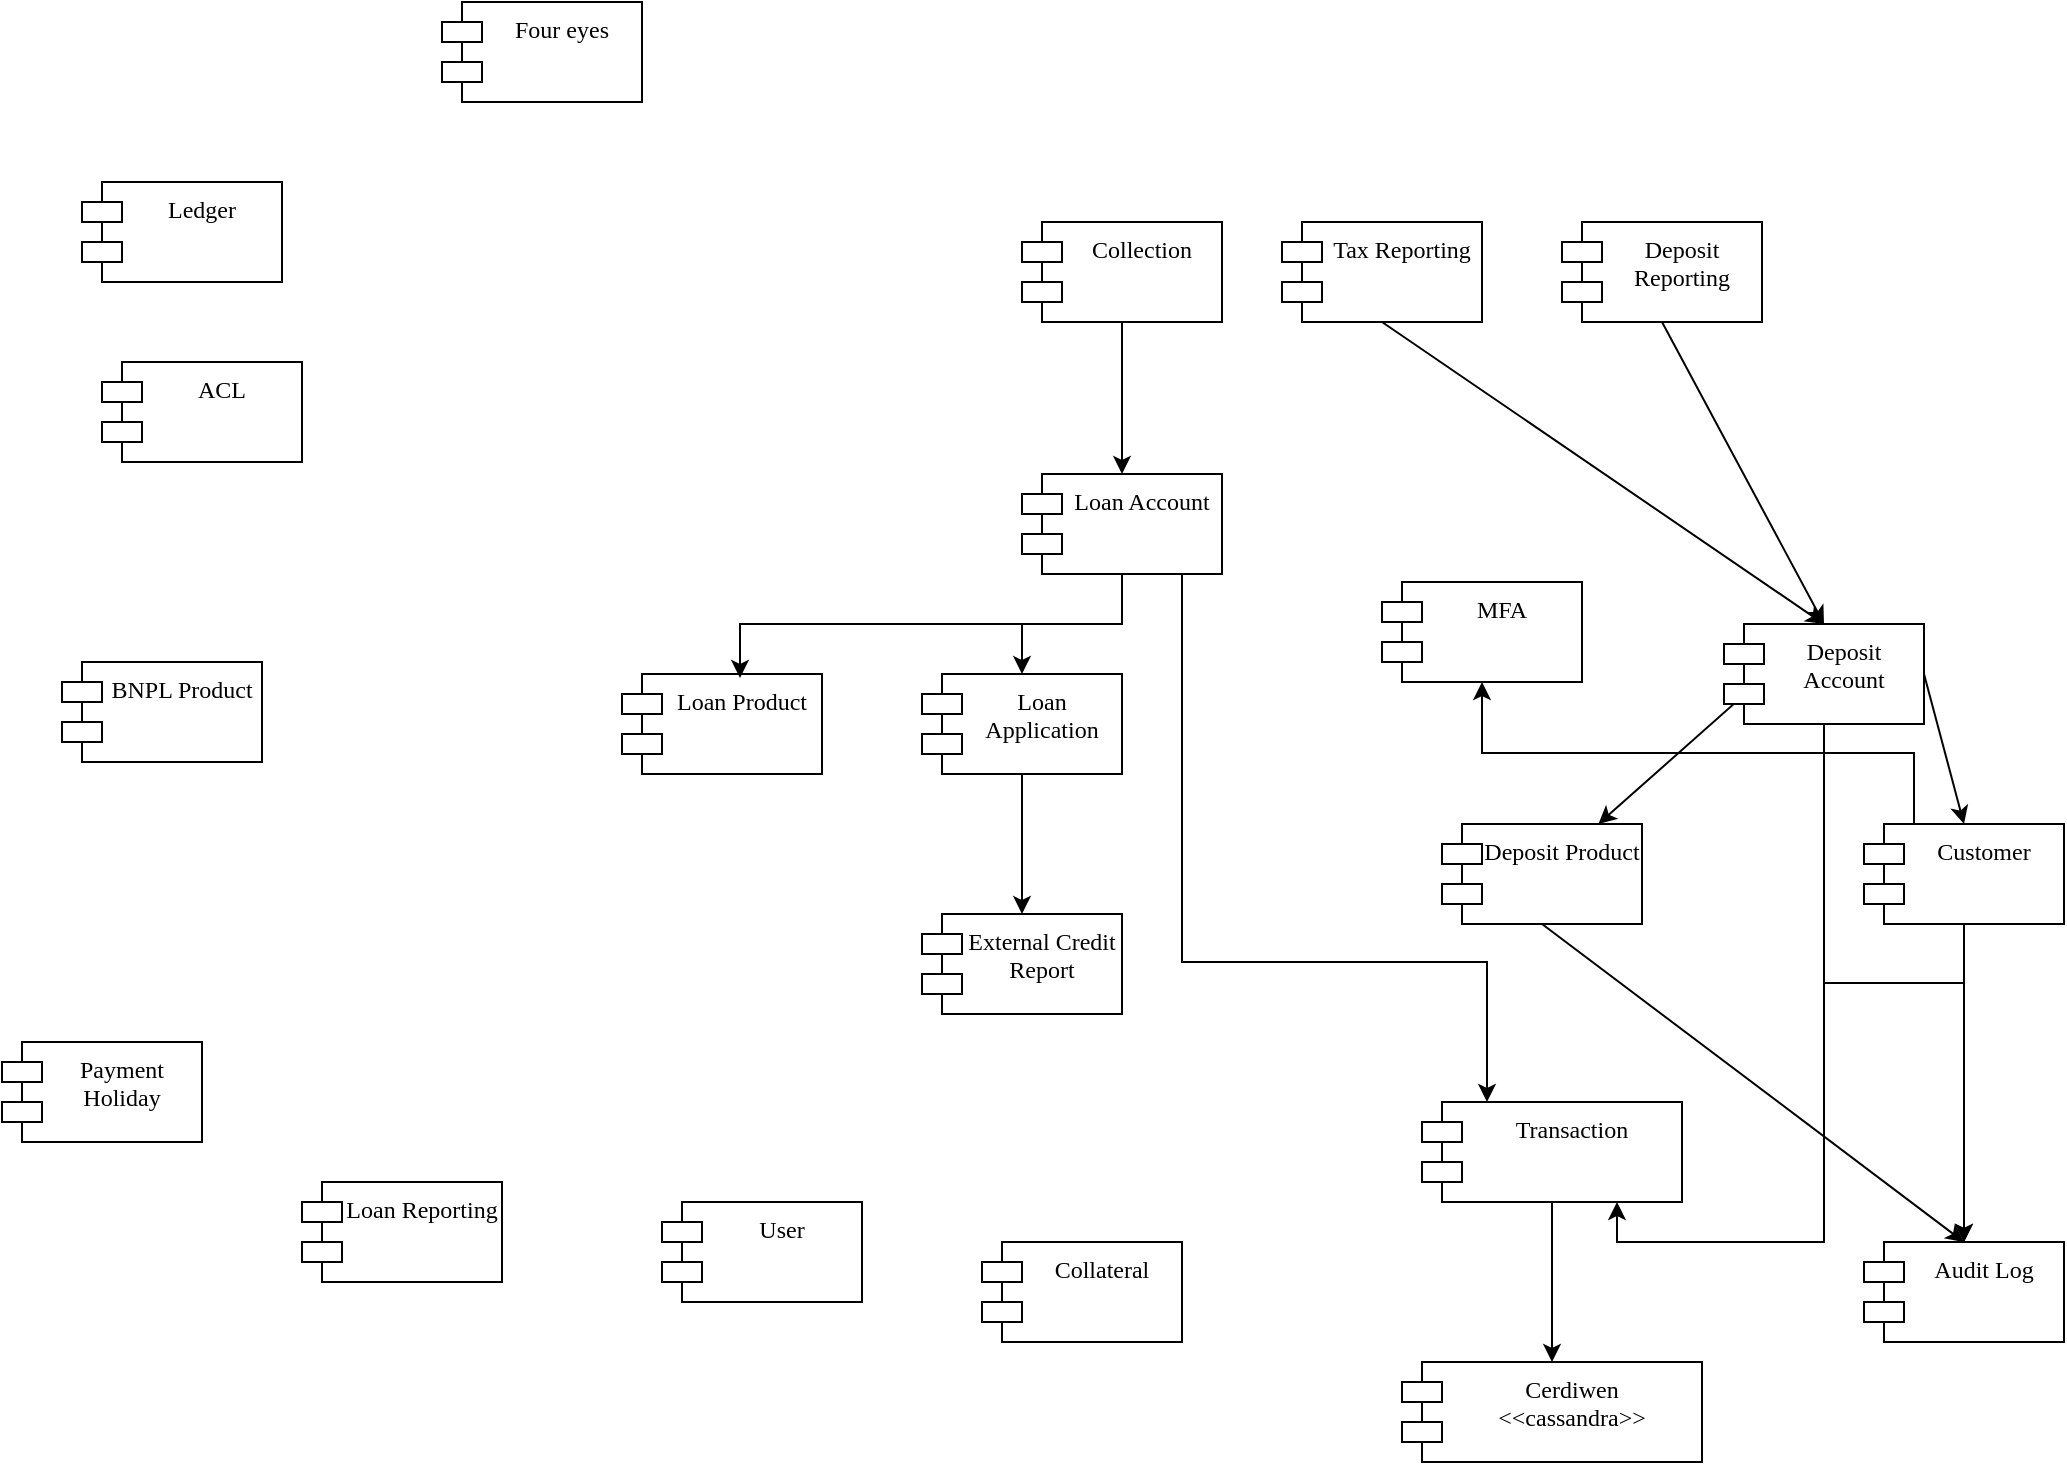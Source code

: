 <mxfile version="25.0.3">
  <diagram name="Page-1" id="K9l52iJG-UOg3sCqxvqn">
    <mxGraphModel dx="1260" dy="836" grid="1" gridSize="10" guides="1" tooltips="1" connect="1" arrows="1" fold="1" page="1" pageScale="1" pageWidth="1169" pageHeight="827" math="0" shadow="0">
      <root>
        <mxCell id="0" />
        <mxCell id="1" parent="0" />
        <mxCell id="1oHQWLkUvS5H4WYnGpmm-22" style="edgeStyle=orthogonalEdgeStyle;rounded=0;orthogonalLoop=1;jettySize=auto;html=1;exitX=0.5;exitY=1;exitDx=0;exitDy=0;entryX=0.5;entryY=0;entryDx=0;entryDy=0;noEdgeStyle=1;" edge="1" parent="1" source="C_nmWoKS890w6f45vqdA-1" target="C_nmWoKS890w6f45vqdA-5">
          <mxGeometry relative="1" as="geometry" />
        </mxCell>
        <mxCell id="C_nmWoKS890w6f45vqdA-1" value="Deposit Product" style="shape=module;align=left;spacingLeft=20;align=center;verticalAlign=top;whiteSpace=wrap;html=1;fontFamily=Anonymous Pro;fontSource=https%3A%2F%2Ffonts.googleapis.com%2Fcss%3Ffamily%3DAnonymous%2BPro;" parent="1" vertex="1">
          <mxGeometry x="810" y="441" width="100" height="50" as="geometry" />
        </mxCell>
        <mxCell id="C_nmWoKS890w6f45vqdA-2" value="Cerdiwen&lt;div&gt;&amp;lt;&amp;lt;cassandra&amp;gt;&amp;gt;&lt;/div&gt;" style="shape=module;align=left;spacingLeft=20;align=center;verticalAlign=top;whiteSpace=wrap;html=1;fontFamily=Anonymous Pro;fontSource=https%3A%2F%2Ffonts.googleapis.com%2Fcss%3Ffamily%3DAnonymous%2BPro;" parent="1" vertex="1">
          <mxGeometry x="790" y="710" width="150" height="50" as="geometry" />
        </mxCell>
        <mxCell id="1oHQWLkUvS5H4WYnGpmm-20" style="edgeStyle=orthogonalEdgeStyle;rounded=0;orthogonalLoop=1;jettySize=auto;html=1;exitX=0.5;exitY=0;exitDx=0;exitDy=0;noEdgeStyle=1;" edge="1" parent="1" source="C_nmWoKS890w6f45vqdA-3" target="C_nmWoKS890w6f45vqdA-1">
          <mxGeometry relative="1" as="geometry" />
        </mxCell>
        <mxCell id="1oHQWLkUvS5H4WYnGpmm-23" style="edgeStyle=orthogonalEdgeStyle;rounded=0;orthogonalLoop=1;jettySize=auto;html=1;exitX=0.5;exitY=1;exitDx=0;exitDy=0;entryX=0.5;entryY=0;entryDx=0;entryDy=0;" edge="1" parent="1" source="C_nmWoKS890w6f45vqdA-3" target="C_nmWoKS890w6f45vqdA-5">
          <mxGeometry relative="1" as="geometry">
            <mxPoint x="980" y="630" as="targetPoint" />
          </mxGeometry>
        </mxCell>
        <mxCell id="1oHQWLkUvS5H4WYnGpmm-25" style="edgeStyle=orthogonalEdgeStyle;rounded=0;orthogonalLoop=1;jettySize=auto;html=1;exitX=0.5;exitY=1;exitDx=0;exitDy=0;entryX=0.75;entryY=1;entryDx=0;entryDy=0;" edge="1" parent="1" source="C_nmWoKS890w6f45vqdA-3" target="C_nmWoKS890w6f45vqdA-4">
          <mxGeometry relative="1" as="geometry" />
        </mxCell>
        <mxCell id="C_nmWoKS890w6f45vqdA-3" value="Deposit Account" style="shape=module;align=left;spacingLeft=20;align=center;verticalAlign=top;whiteSpace=wrap;html=1;fontFamily=Anonymous Pro;fontSource=https%3A%2F%2Ffonts.googleapis.com%2Fcss%3Ffamily%3DAnonymous%2BPro;" parent="1" vertex="1">
          <mxGeometry x="951" y="341" width="100" height="50" as="geometry" />
        </mxCell>
        <mxCell id="1oHQWLkUvS5H4WYnGpmm-26" style="edgeStyle=orthogonalEdgeStyle;rounded=0;orthogonalLoop=1;jettySize=auto;html=1;exitX=0.5;exitY=1;exitDx=0;exitDy=0;entryX=0.5;entryY=0;entryDx=0;entryDy=0;" edge="1" parent="1" source="C_nmWoKS890w6f45vqdA-4" target="C_nmWoKS890w6f45vqdA-2">
          <mxGeometry relative="1" as="geometry" />
        </mxCell>
        <mxCell id="C_nmWoKS890w6f45vqdA-4" value="Transaction" style="shape=module;align=left;spacingLeft=20;align=center;verticalAlign=top;whiteSpace=wrap;html=1;fontFamily=Anonymous Pro;fontSource=https%3A%2F%2Ffonts.googleapis.com%2Fcss%3Ffamily%3DAnonymous%2BPro;" parent="1" vertex="1">
          <mxGeometry x="800" y="580" width="130" height="50" as="geometry" />
        </mxCell>
        <mxCell id="C_nmWoKS890w6f45vqdA-5" value="Audit Log" style="shape=module;align=left;spacingLeft=20;align=center;verticalAlign=top;whiteSpace=wrap;html=1;fontFamily=Anonymous Pro;fontSource=https%3A%2F%2Ffonts.googleapis.com%2Fcss%3Ffamily%3DAnonymous%2BPro;" parent="1" vertex="1">
          <mxGeometry x="1021" y="650" width="100" height="50" as="geometry" />
        </mxCell>
        <mxCell id="1oHQWLkUvS5H4WYnGpmm-1" value="BNPL Product" style="shape=module;align=left;spacingLeft=20;align=center;verticalAlign=top;whiteSpace=wrap;html=1;fontFamily=Anonymous Pro;fontSource=https%3A%2F%2Ffonts.googleapis.com%2Fcss%3Ffamily%3DAnonymous%2BPro;" vertex="1" parent="1">
          <mxGeometry x="120" y="360" width="100" height="50" as="geometry" />
        </mxCell>
        <mxCell id="1oHQWLkUvS5H4WYnGpmm-2" value="Loan Product" style="shape=module;align=left;spacingLeft=20;align=center;verticalAlign=top;whiteSpace=wrap;html=1;fontFamily=Anonymous Pro;fontSource=https%3A%2F%2Ffonts.googleapis.com%2Fcss%3Ffamily%3DAnonymous%2BPro;" vertex="1" parent="1">
          <mxGeometry x="400" y="366" width="100" height="50" as="geometry" />
        </mxCell>
        <mxCell id="1oHQWLkUvS5H4WYnGpmm-18" style="edgeStyle=orthogonalEdgeStyle;rounded=0;orthogonalLoop=1;jettySize=auto;html=1;exitX=0.5;exitY=1;exitDx=0;exitDy=0;noEdgeStyle=1;entryX=0.5;entryY=0;entryDx=0;entryDy=0;" edge="1" parent="1" source="1oHQWLkUvS5H4WYnGpmm-3" target="C_nmWoKS890w6f45vqdA-3">
          <mxGeometry relative="1" as="geometry" />
        </mxCell>
        <mxCell id="1oHQWLkUvS5H4WYnGpmm-3" value="Deposit Reporting" style="shape=module;align=left;spacingLeft=20;align=center;verticalAlign=top;whiteSpace=wrap;html=1;fontFamily=Anonymous Pro;fontSource=https%3A%2F%2Ffonts.googleapis.com%2Fcss%3Ffamily%3DAnonymous%2BPro;" vertex="1" parent="1">
          <mxGeometry x="870" y="140" width="100" height="50" as="geometry" />
        </mxCell>
        <mxCell id="1oHQWLkUvS5H4WYnGpmm-4" value="Ledger" style="shape=module;align=left;spacingLeft=20;align=center;verticalAlign=top;whiteSpace=wrap;html=1;fontFamily=Anonymous Pro;fontSource=https%3A%2F%2Ffonts.googleapis.com%2Fcss%3Ffamily%3DAnonymous%2BPro;" vertex="1" parent="1">
          <mxGeometry x="130" y="120" width="100" height="50" as="geometry" />
        </mxCell>
        <mxCell id="1oHQWLkUvS5H4WYnGpmm-5" value="Payment Holiday" style="shape=module;align=left;spacingLeft=20;align=center;verticalAlign=top;whiteSpace=wrap;html=1;fontFamily=Anonymous Pro;fontSource=https%3A%2F%2Ffonts.googleapis.com%2Fcss%3Ffamily%3DAnonymous%2BPro;" vertex="1" parent="1">
          <mxGeometry x="90" y="550" width="100" height="50" as="geometry" />
        </mxCell>
        <mxCell id="1oHQWLkUvS5H4WYnGpmm-33" style="edgeStyle=orthogonalEdgeStyle;rounded=0;orthogonalLoop=1;jettySize=auto;html=1;exitX=0.5;exitY=1;exitDx=0;exitDy=0;entryX=0.5;entryY=0;entryDx=0;entryDy=0;" edge="1" parent="1" source="1oHQWLkUvS5H4WYnGpmm-6" target="1oHQWLkUvS5H4WYnGpmm-29">
          <mxGeometry relative="1" as="geometry" />
        </mxCell>
        <mxCell id="1oHQWLkUvS5H4WYnGpmm-6" value="Collection" style="shape=module;align=left;spacingLeft=20;align=center;verticalAlign=top;whiteSpace=wrap;html=1;fontFamily=Anonymous Pro;fontSource=https%3A%2F%2Ffonts.googleapis.com%2Fcss%3Ffamily%3DAnonymous%2BPro;" vertex="1" parent="1">
          <mxGeometry x="600" y="140" width="100" height="50" as="geometry" />
        </mxCell>
        <mxCell id="1oHQWLkUvS5H4WYnGpmm-7" value="External Credit Report" style="shape=module;align=left;spacingLeft=20;align=center;verticalAlign=top;whiteSpace=wrap;html=1;fontFamily=Anonymous Pro;fontSource=https%3A%2F%2Ffonts.googleapis.com%2Fcss%3Ffamily%3DAnonymous%2BPro;" vertex="1" parent="1">
          <mxGeometry x="550" y="486" width="100" height="50" as="geometry" />
        </mxCell>
        <mxCell id="1oHQWLkUvS5H4WYnGpmm-8" value="Loan Reporting" style="shape=module;align=left;spacingLeft=20;align=center;verticalAlign=top;whiteSpace=wrap;html=1;fontFamily=Anonymous Pro;fontSource=https%3A%2F%2Ffonts.googleapis.com%2Fcss%3Ffamily%3DAnonymous%2BPro;" vertex="1" parent="1">
          <mxGeometry x="240" y="620" width="100" height="50" as="geometry" />
        </mxCell>
        <mxCell id="1oHQWLkUvS5H4WYnGpmm-19" style="edgeStyle=orthogonalEdgeStyle;rounded=0;orthogonalLoop=1;jettySize=auto;html=1;exitX=0.5;exitY=1;exitDx=0;exitDy=0;entryX=0.5;entryY=0;entryDx=0;entryDy=0;noEdgeStyle=1;" edge="1" parent="1" source="1oHQWLkUvS5H4WYnGpmm-9" target="C_nmWoKS890w6f45vqdA-3">
          <mxGeometry relative="1" as="geometry" />
        </mxCell>
        <mxCell id="1oHQWLkUvS5H4WYnGpmm-9" value="Tax Reporting" style="shape=module;align=left;spacingLeft=20;align=center;verticalAlign=top;whiteSpace=wrap;html=1;fontFamily=Anonymous Pro;fontSource=https%3A%2F%2Ffonts.googleapis.com%2Fcss%3Ffamily%3DAnonymous%2BPro;" vertex="1" parent="1">
          <mxGeometry x="730" y="140" width="100" height="50" as="geometry" />
        </mxCell>
        <mxCell id="1oHQWLkUvS5H4WYnGpmm-24" style="edgeStyle=orthogonalEdgeStyle;rounded=0;orthogonalLoop=1;jettySize=auto;html=1;exitX=0.5;exitY=1;exitDx=0;exitDy=0;entryX=0.5;entryY=0;entryDx=0;entryDy=0;noEdgeStyle=1;" edge="1" parent="1" source="1oHQWLkUvS5H4WYnGpmm-10" target="C_nmWoKS890w6f45vqdA-5">
          <mxGeometry relative="1" as="geometry" />
        </mxCell>
        <mxCell id="1oHQWLkUvS5H4WYnGpmm-27" style="edgeStyle=orthogonalEdgeStyle;rounded=0;orthogonalLoop=1;jettySize=auto;html=1;exitX=0.25;exitY=0;exitDx=0;exitDy=0;entryX=0.5;entryY=1;entryDx=0;entryDy=0;" edge="1" parent="1" source="1oHQWLkUvS5H4WYnGpmm-10" target="1oHQWLkUvS5H4WYnGpmm-12">
          <mxGeometry relative="1" as="geometry" />
        </mxCell>
        <mxCell id="1oHQWLkUvS5H4WYnGpmm-10" value="Customer" style="shape=module;align=left;spacingLeft=20;align=center;verticalAlign=top;whiteSpace=wrap;html=1;fontFamily=Anonymous Pro;fontSource=https%3A%2F%2Ffonts.googleapis.com%2Fcss%3Ffamily%3DAnonymous%2BPro;" vertex="1" parent="1">
          <mxGeometry x="1021" y="441" width="100" height="50" as="geometry" />
        </mxCell>
        <mxCell id="1oHQWLkUvS5H4WYnGpmm-11" value="User" style="shape=module;align=left;spacingLeft=20;align=center;verticalAlign=top;whiteSpace=wrap;html=1;fontFamily=Anonymous Pro;fontSource=https%3A%2F%2Ffonts.googleapis.com%2Fcss%3Ffamily%3DAnonymous%2BPro;" vertex="1" parent="1">
          <mxGeometry x="420" y="630" width="100" height="50" as="geometry" />
        </mxCell>
        <mxCell id="1oHQWLkUvS5H4WYnGpmm-12" value="MFA" style="shape=module;align=left;spacingLeft=20;align=center;verticalAlign=top;whiteSpace=wrap;html=1;fontFamily=Anonymous Pro;fontSource=https%3A%2F%2Ffonts.googleapis.com%2Fcss%3Ffamily%3DAnonymous%2BPro;" vertex="1" parent="1">
          <mxGeometry x="780" y="320" width="100" height="50" as="geometry" />
        </mxCell>
        <mxCell id="1oHQWLkUvS5H4WYnGpmm-14" value="ACL" style="shape=module;align=left;spacingLeft=20;align=center;verticalAlign=top;whiteSpace=wrap;html=1;fontFamily=Anonymous Pro;fontSource=https%3A%2F%2Ffonts.googleapis.com%2Fcss%3Ffamily%3DAnonymous%2BPro;" vertex="1" parent="1">
          <mxGeometry x="140" y="210" width="100" height="50" as="geometry" />
        </mxCell>
        <mxCell id="1oHQWLkUvS5H4WYnGpmm-28" style="edgeStyle=orthogonalEdgeStyle;rounded=0;orthogonalLoop=1;jettySize=auto;html=1;exitX=0.5;exitY=1;exitDx=0;exitDy=0;entryX=0.5;entryY=0;entryDx=0;entryDy=0;" edge="1" parent="1" source="1oHQWLkUvS5H4WYnGpmm-15" target="1oHQWLkUvS5H4WYnGpmm-7">
          <mxGeometry relative="1" as="geometry" />
        </mxCell>
        <mxCell id="1oHQWLkUvS5H4WYnGpmm-15" value="Loan Application" style="shape=module;align=left;spacingLeft=20;align=center;verticalAlign=top;whiteSpace=wrap;html=1;fontFamily=Anonymous Pro;fontSource=https%3A%2F%2Ffonts.googleapis.com%2Fcss%3Ffamily%3DAnonymous%2BPro;" vertex="1" parent="1">
          <mxGeometry x="550" y="366" width="100" height="50" as="geometry" />
        </mxCell>
        <mxCell id="1oHQWLkUvS5H4WYnGpmm-16" value="Collateral" style="shape=module;align=left;spacingLeft=20;align=center;verticalAlign=top;whiteSpace=wrap;html=1;fontFamily=Anonymous Pro;fontSource=https%3A%2F%2Ffonts.googleapis.com%2Fcss%3Ffamily%3DAnonymous%2BPro;" vertex="1" parent="1">
          <mxGeometry x="580" y="650" width="100" height="50" as="geometry" />
        </mxCell>
        <mxCell id="1oHQWLkUvS5H4WYnGpmm-17" value="Four eyes" style="shape=module;align=left;spacingLeft=20;align=center;verticalAlign=top;whiteSpace=wrap;html=1;fontFamily=Anonymous Pro;fontSource=https%3A%2F%2Ffonts.googleapis.com%2Fcss%3Ffamily%3DAnonymous%2BPro;" vertex="1" parent="1">
          <mxGeometry x="310" y="30" width="100" height="50" as="geometry" />
        </mxCell>
        <mxCell id="1oHQWLkUvS5H4WYnGpmm-21" style="edgeStyle=orthogonalEdgeStyle;rounded=0;orthogonalLoop=1;jettySize=auto;html=1;exitX=1;exitY=0.5;exitDx=0;exitDy=0;entryX=0.5;entryY=0;entryDx=0;entryDy=0;noEdgeStyle=1;" edge="1" parent="1" source="C_nmWoKS890w6f45vqdA-3" target="1oHQWLkUvS5H4WYnGpmm-10">
          <mxGeometry relative="1" as="geometry" />
        </mxCell>
        <mxCell id="1oHQWLkUvS5H4WYnGpmm-30" style="edgeStyle=orthogonalEdgeStyle;rounded=0;orthogonalLoop=1;jettySize=auto;html=1;exitX=0.5;exitY=1;exitDx=0;exitDy=0;entryX=0.5;entryY=0;entryDx=0;entryDy=0;" edge="1" parent="1" source="1oHQWLkUvS5H4WYnGpmm-29" target="1oHQWLkUvS5H4WYnGpmm-15">
          <mxGeometry relative="1" as="geometry" />
        </mxCell>
        <mxCell id="1oHQWLkUvS5H4WYnGpmm-34" style="edgeStyle=orthogonalEdgeStyle;rounded=0;orthogonalLoop=1;jettySize=auto;html=1;exitX=0.5;exitY=1;exitDx=0;exitDy=0;entryX=0.25;entryY=0;entryDx=0;entryDy=0;" edge="1" parent="1" source="1oHQWLkUvS5H4WYnGpmm-29" target="C_nmWoKS890w6f45vqdA-4">
          <mxGeometry relative="1" as="geometry">
            <Array as="points">
              <mxPoint x="680" y="316" />
              <mxPoint x="680" y="510" />
              <mxPoint x="833" y="510" />
            </Array>
          </mxGeometry>
        </mxCell>
        <mxCell id="1oHQWLkUvS5H4WYnGpmm-29" value="Loan Account" style="shape=module;align=left;spacingLeft=20;align=center;verticalAlign=top;whiteSpace=wrap;html=1;fontFamily=Anonymous Pro;fontSource=https%3A%2F%2Ffonts.googleapis.com%2Fcss%3Ffamily%3DAnonymous%2BPro;" vertex="1" parent="1">
          <mxGeometry x="600" y="266" width="100" height="50" as="geometry" />
        </mxCell>
        <mxCell id="1oHQWLkUvS5H4WYnGpmm-32" style="edgeStyle=orthogonalEdgeStyle;rounded=0;orthogonalLoop=1;jettySize=auto;html=1;exitX=0.5;exitY=1;exitDx=0;exitDy=0;entryX=0.59;entryY=0.04;entryDx=0;entryDy=0;entryPerimeter=0;" edge="1" parent="1" source="1oHQWLkUvS5H4WYnGpmm-29" target="1oHQWLkUvS5H4WYnGpmm-2">
          <mxGeometry relative="1" as="geometry" />
        </mxCell>
      </root>
    </mxGraphModel>
  </diagram>
</mxfile>
